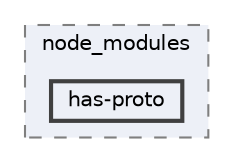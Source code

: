 digraph "pkiclassroomrescheduler/src/main/frontend/node_modules/has-proto"
{
 // LATEX_PDF_SIZE
  bgcolor="transparent";
  edge [fontname=Helvetica,fontsize=10,labelfontname=Helvetica,labelfontsize=10];
  node [fontname=Helvetica,fontsize=10,shape=box,height=0.2,width=0.4];
  compound=true
  subgraph clusterdir_72953eda66ccb3a2722c28e1c3e6c23b {
    graph [ bgcolor="#edf0f7", pencolor="grey50", label="node_modules", fontname=Helvetica,fontsize=10 style="filled,dashed", URL="dir_72953eda66ccb3a2722c28e1c3e6c23b.html",tooltip=""]
  dir_ae9ec553b5ad4c9eaf08518f18bbc1f9 [label="has-proto", fillcolor="#edf0f7", color="grey25", style="filled,bold", URL="dir_ae9ec553b5ad4c9eaf08518f18bbc1f9.html",tooltip=""];
  }
}
